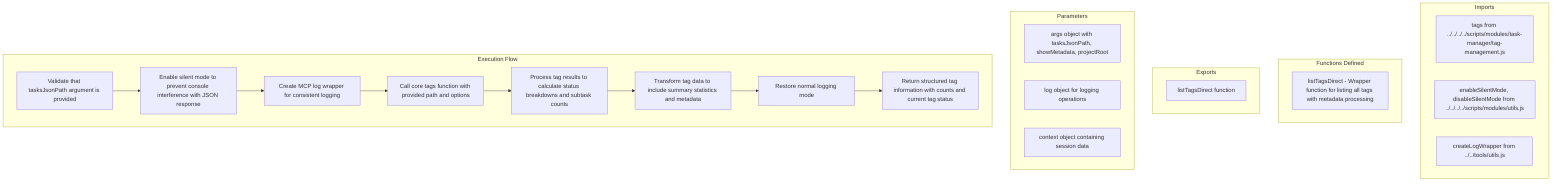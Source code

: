 flowchart TB
    subgraph Imports
        I1[tags from ../../../../scripts/modules/task-manager/tag-management.js]
        I2[enableSilentMode, disableSilentMode from ../../../../scripts/modules/utils.js]
        I3[createLogWrapper from ../../tools/utils.js]
    end

    subgraph "Functions Defined"
        FU1[listTagsDirect - Wrapper function for listing all tags with metadata processing]
    end

    subgraph Exports
        E1[listTagsDirect function]
    end

    subgraph Parameters
        P1[args object with tasksJsonPath, showMetadata, projectRoot]
        P2[log object for logging operations]
        P3[context object containing session data]
    end

    subgraph "Execution Flow"
        FL1[Validate that tasksJsonPath argument is provided]
        FL2[Enable silent mode to prevent console interference with JSON response]
        FL3[Create MCP log wrapper for consistent logging]
        FL4[Call core tags function with provided path and options]
        FL5[Process tag results to calculate status breakdowns and subtask counts]
        FL6[Transform tag data to include summary statistics and metadata]
        FL7[Restore normal logging mode]
        FL8[Return structured tag information with counts and current tag status]
    end

    FL1 --> FL2
    FL2 --> FL3
    FL3 --> FL4
    FL4 --> FL5
    FL5 --> FL6
    FL6 --> FL7
    FL7 --> FL8